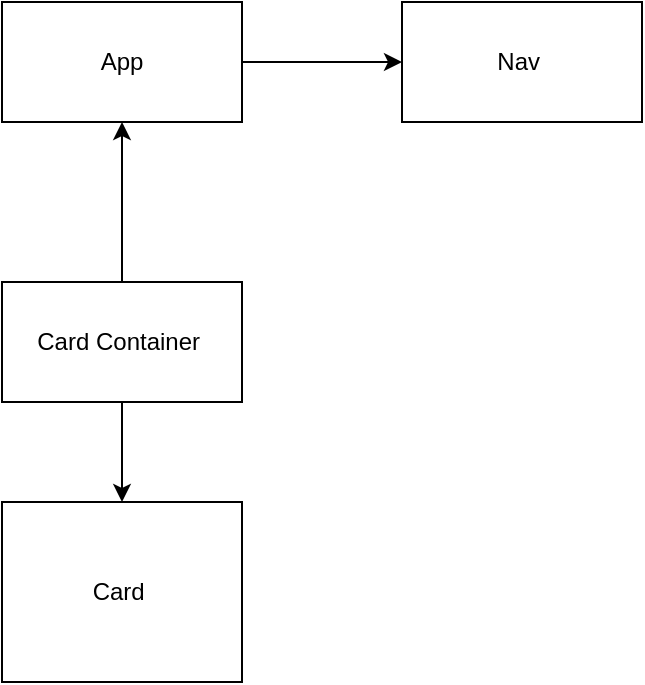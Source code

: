 <mxfile>
    <diagram id="2ZcWOqL73GMfe5CmIU6a" name="Page-1">
        <mxGraphModel dx="1234" dy="1401" grid="1" gridSize="10" guides="1" tooltips="1" connect="1" arrows="1" fold="1" page="1" pageScale="1" pageWidth="850" pageHeight="1100" math="0" shadow="0">
            <root>
                <mxCell id="0"/>
                <mxCell id="1" parent="0"/>
                <mxCell id="5" value="" style="edgeStyle=orthogonalEdgeStyle;rounded=0;orthogonalLoop=1;jettySize=auto;html=1;" edge="1" parent="1" source="3" target="4">
                    <mxGeometry relative="1" as="geometry"/>
                </mxCell>
                <mxCell id="7" value="" style="edgeStyle=orthogonalEdgeStyle;rounded=0;orthogonalLoop=1;jettySize=auto;html=1;" edge="1" parent="1" source="3" target="6">
                    <mxGeometry relative="1" as="geometry"/>
                </mxCell>
                <mxCell id="3" value="Card Container&amp;nbsp;" style="whiteSpace=wrap;html=1;" vertex="1" parent="1">
                    <mxGeometry x="-10" y="40" width="120" height="60" as="geometry"/>
                </mxCell>
                <mxCell id="4" value="Card&amp;nbsp;" style="whiteSpace=wrap;html=1;" vertex="1" parent="1">
                    <mxGeometry x="-10" y="150" width="120" height="90" as="geometry"/>
                </mxCell>
                <mxCell id="9" value="" style="edgeStyle=orthogonalEdgeStyle;rounded=0;orthogonalLoop=1;jettySize=auto;html=1;" edge="1" parent="1" source="6" target="8">
                    <mxGeometry relative="1" as="geometry"/>
                </mxCell>
                <mxCell id="6" value="App" style="whiteSpace=wrap;html=1;" vertex="1" parent="1">
                    <mxGeometry x="-10" y="-100" width="120" height="60" as="geometry"/>
                </mxCell>
                <mxCell id="8" value="Nav&amp;nbsp;&lt;br&gt;" style="whiteSpace=wrap;html=1;" vertex="1" parent="1">
                    <mxGeometry x="190" y="-100" width="120" height="60" as="geometry"/>
                </mxCell>
            </root>
        </mxGraphModel>
    </diagram>
</mxfile>